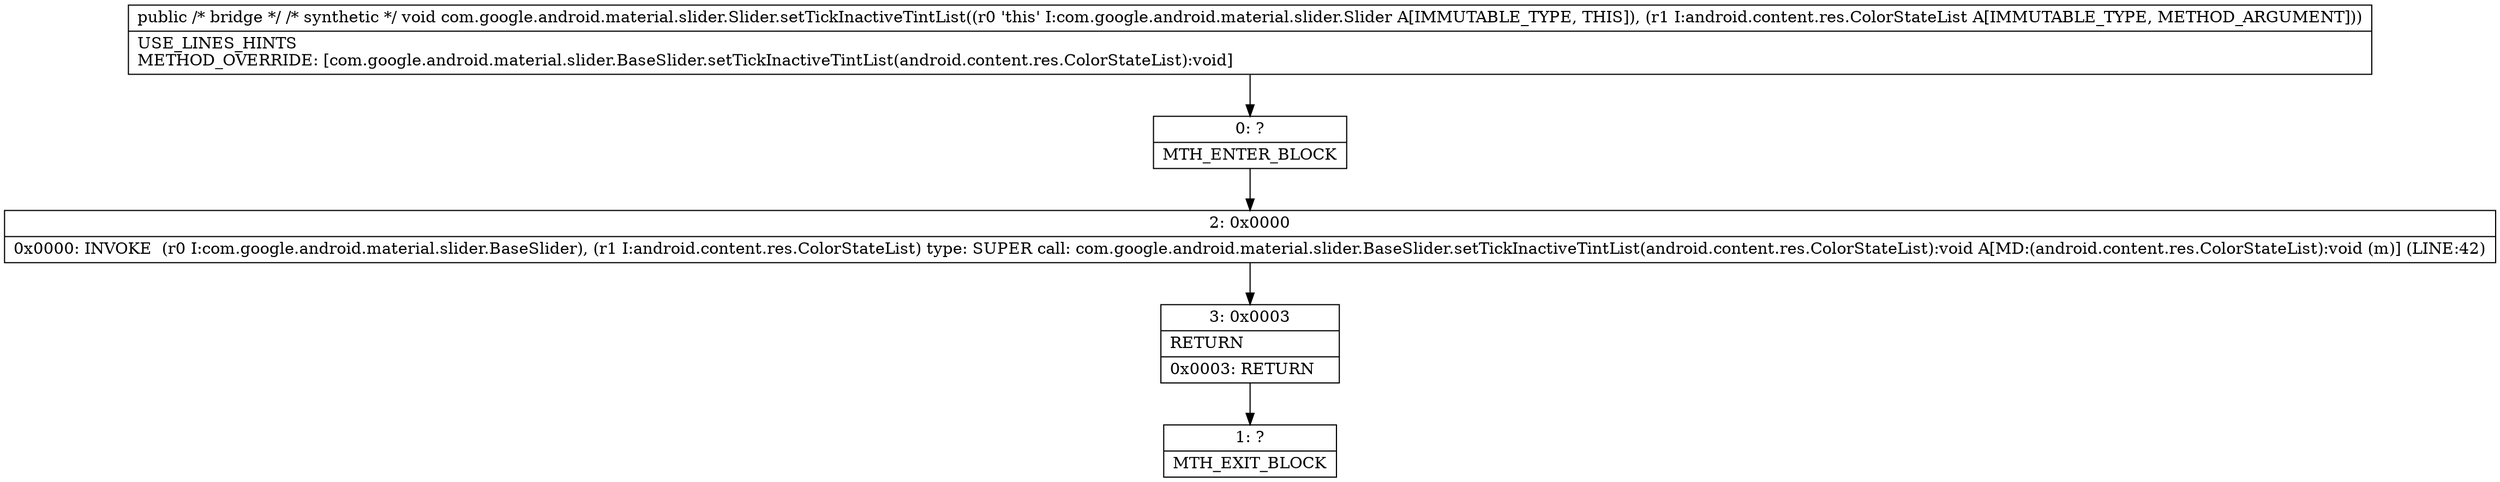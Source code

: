 digraph "CFG forcom.google.android.material.slider.Slider.setTickInactiveTintList(Landroid\/content\/res\/ColorStateList;)V" {
Node_0 [shape=record,label="{0\:\ ?|MTH_ENTER_BLOCK\l}"];
Node_2 [shape=record,label="{2\:\ 0x0000|0x0000: INVOKE  (r0 I:com.google.android.material.slider.BaseSlider), (r1 I:android.content.res.ColorStateList) type: SUPER call: com.google.android.material.slider.BaseSlider.setTickInactiveTintList(android.content.res.ColorStateList):void A[MD:(android.content.res.ColorStateList):void (m)] (LINE:42)\l}"];
Node_3 [shape=record,label="{3\:\ 0x0003|RETURN\l|0x0003: RETURN   \l}"];
Node_1 [shape=record,label="{1\:\ ?|MTH_EXIT_BLOCK\l}"];
MethodNode[shape=record,label="{public \/* bridge *\/ \/* synthetic *\/ void com.google.android.material.slider.Slider.setTickInactiveTintList((r0 'this' I:com.google.android.material.slider.Slider A[IMMUTABLE_TYPE, THIS]), (r1 I:android.content.res.ColorStateList A[IMMUTABLE_TYPE, METHOD_ARGUMENT]))  | USE_LINES_HINTS\lMETHOD_OVERRIDE: [com.google.android.material.slider.BaseSlider.setTickInactiveTintList(android.content.res.ColorStateList):void]\l}"];
MethodNode -> Node_0;Node_0 -> Node_2;
Node_2 -> Node_3;
Node_3 -> Node_1;
}

